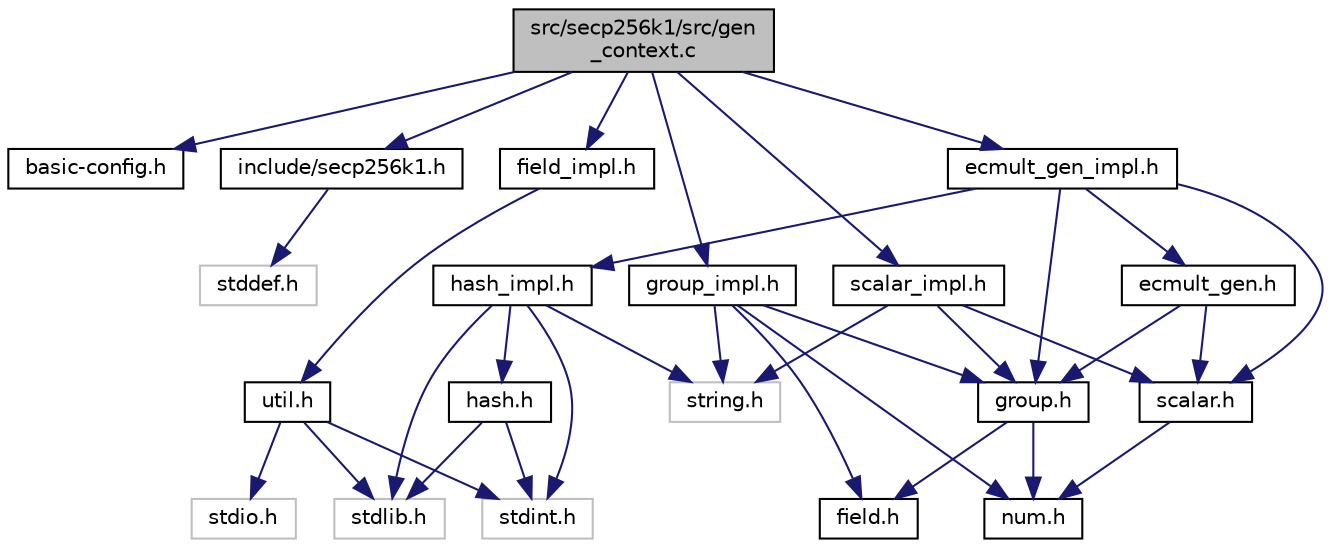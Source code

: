 digraph "src/secp256k1/src/gen_context.c"
{
  edge [fontname="Helvetica",fontsize="10",labelfontname="Helvetica",labelfontsize="10"];
  node [fontname="Helvetica",fontsize="10",shape=record];
  Node0 [label="src/secp256k1/src/gen\l_context.c",height=0.2,width=0.4,color="black", fillcolor="grey75", style="filled", fontcolor="black"];
  Node0 -> Node1 [color="midnightblue",fontsize="10",style="solid",fontname="Helvetica"];
  Node1 [label="basic-config.h",height=0.2,width=0.4,color="black", fillcolor="white", style="filled",URL="$basic-config_8h.html"];
  Node0 -> Node2 [color="midnightblue",fontsize="10",style="solid",fontname="Helvetica"];
  Node2 [label="include/secp256k1.h",height=0.2,width=0.4,color="black", fillcolor="white", style="filled",URL="$secp256k1_8h.html"];
  Node2 -> Node3 [color="midnightblue",fontsize="10",style="solid",fontname="Helvetica"];
  Node3 [label="stddef.h",height=0.2,width=0.4,color="grey75", fillcolor="white", style="filled"];
  Node0 -> Node4 [color="midnightblue",fontsize="10",style="solid",fontname="Helvetica"];
  Node4 [label="field_impl.h",height=0.2,width=0.4,color="black", fillcolor="white", style="filled",URL="$field__impl_8h.html"];
  Node4 -> Node5 [color="midnightblue",fontsize="10",style="solid",fontname="Helvetica"];
  Node5 [label="util.h",height=0.2,width=0.4,color="black", fillcolor="white", style="filled",URL="$secp256k1_2src_2util_8h.html"];
  Node5 -> Node6 [color="midnightblue",fontsize="10",style="solid",fontname="Helvetica"];
  Node6 [label="stdlib.h",height=0.2,width=0.4,color="grey75", fillcolor="white", style="filled"];
  Node5 -> Node7 [color="midnightblue",fontsize="10",style="solid",fontname="Helvetica"];
  Node7 [label="stdint.h",height=0.2,width=0.4,color="grey75", fillcolor="white", style="filled"];
  Node5 -> Node8 [color="midnightblue",fontsize="10",style="solid",fontname="Helvetica"];
  Node8 [label="stdio.h",height=0.2,width=0.4,color="grey75", fillcolor="white", style="filled"];
  Node0 -> Node9 [color="midnightblue",fontsize="10",style="solid",fontname="Helvetica"];
  Node9 [label="scalar_impl.h",height=0.2,width=0.4,color="black", fillcolor="white", style="filled",URL="$scalar__impl_8h.html"];
  Node9 -> Node10 [color="midnightblue",fontsize="10",style="solid",fontname="Helvetica"];
  Node10 [label="string.h",height=0.2,width=0.4,color="grey75", fillcolor="white", style="filled"];
  Node9 -> Node11 [color="midnightblue",fontsize="10",style="solid",fontname="Helvetica"];
  Node11 [label="group.h",height=0.2,width=0.4,color="black", fillcolor="white", style="filled",URL="$group_8h.html"];
  Node11 -> Node12 [color="midnightblue",fontsize="10",style="solid",fontname="Helvetica"];
  Node12 [label="num.h",height=0.2,width=0.4,color="black", fillcolor="white", style="filled",URL="$num_8h.html"];
  Node11 -> Node13 [color="midnightblue",fontsize="10",style="solid",fontname="Helvetica"];
  Node13 [label="field.h",height=0.2,width=0.4,color="black", fillcolor="white", style="filled",URL="$field_8h.html"];
  Node9 -> Node14 [color="midnightblue",fontsize="10",style="solid",fontname="Helvetica"];
  Node14 [label="scalar.h",height=0.2,width=0.4,color="black", fillcolor="white", style="filled",URL="$scalar_8h.html"];
  Node14 -> Node12 [color="midnightblue",fontsize="10",style="solid",fontname="Helvetica"];
  Node0 -> Node15 [color="midnightblue",fontsize="10",style="solid",fontname="Helvetica"];
  Node15 [label="group_impl.h",height=0.2,width=0.4,color="black", fillcolor="white", style="filled",URL="$group__impl_8h.html"];
  Node15 -> Node10 [color="midnightblue",fontsize="10",style="solid",fontname="Helvetica"];
  Node15 -> Node12 [color="midnightblue",fontsize="10",style="solid",fontname="Helvetica"];
  Node15 -> Node13 [color="midnightblue",fontsize="10",style="solid",fontname="Helvetica"];
  Node15 -> Node11 [color="midnightblue",fontsize="10",style="solid",fontname="Helvetica"];
  Node0 -> Node16 [color="midnightblue",fontsize="10",style="solid",fontname="Helvetica"];
  Node16 [label="ecmult_gen_impl.h",height=0.2,width=0.4,color="black", fillcolor="white", style="filled",URL="$ecmult__gen__impl_8h.html"];
  Node16 -> Node14 [color="midnightblue",fontsize="10",style="solid",fontname="Helvetica"];
  Node16 -> Node11 [color="midnightblue",fontsize="10",style="solid",fontname="Helvetica"];
  Node16 -> Node17 [color="midnightblue",fontsize="10",style="solid",fontname="Helvetica"];
  Node17 [label="ecmult_gen.h",height=0.2,width=0.4,color="black", fillcolor="white", style="filled",URL="$ecmult__gen_8h.html"];
  Node17 -> Node14 [color="midnightblue",fontsize="10",style="solid",fontname="Helvetica"];
  Node17 -> Node11 [color="midnightblue",fontsize="10",style="solid",fontname="Helvetica"];
  Node16 -> Node18 [color="midnightblue",fontsize="10",style="solid",fontname="Helvetica"];
  Node18 [label="hash_impl.h",height=0.2,width=0.4,color="black", fillcolor="white", style="filled",URL="$hash__impl_8h.html"];
  Node18 -> Node19 [color="midnightblue",fontsize="10",style="solid",fontname="Helvetica"];
  Node19 [label="hash.h",height=0.2,width=0.4,color="black", fillcolor="white", style="filled",URL="$secp256k1_2src_2hash_8h.html"];
  Node19 -> Node6 [color="midnightblue",fontsize="10",style="solid",fontname="Helvetica"];
  Node19 -> Node7 [color="midnightblue",fontsize="10",style="solid",fontname="Helvetica"];
  Node18 -> Node6 [color="midnightblue",fontsize="10",style="solid",fontname="Helvetica"];
  Node18 -> Node7 [color="midnightblue",fontsize="10",style="solid",fontname="Helvetica"];
  Node18 -> Node10 [color="midnightblue",fontsize="10",style="solid",fontname="Helvetica"];
}
